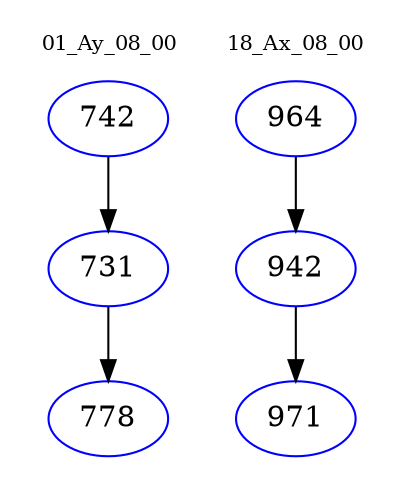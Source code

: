 digraph{
subgraph cluster_0 {
color = white
label = "01_Ay_08_00";
fontsize=10;
T0_742 [label="742", color="blue"]
T0_742 -> T0_731 [color="black"]
T0_731 [label="731", color="blue"]
T0_731 -> T0_778 [color="black"]
T0_778 [label="778", color="blue"]
}
subgraph cluster_1 {
color = white
label = "18_Ax_08_00";
fontsize=10;
T1_964 [label="964", color="blue"]
T1_964 -> T1_942 [color="black"]
T1_942 [label="942", color="blue"]
T1_942 -> T1_971 [color="black"]
T1_971 [label="971", color="blue"]
}
}
